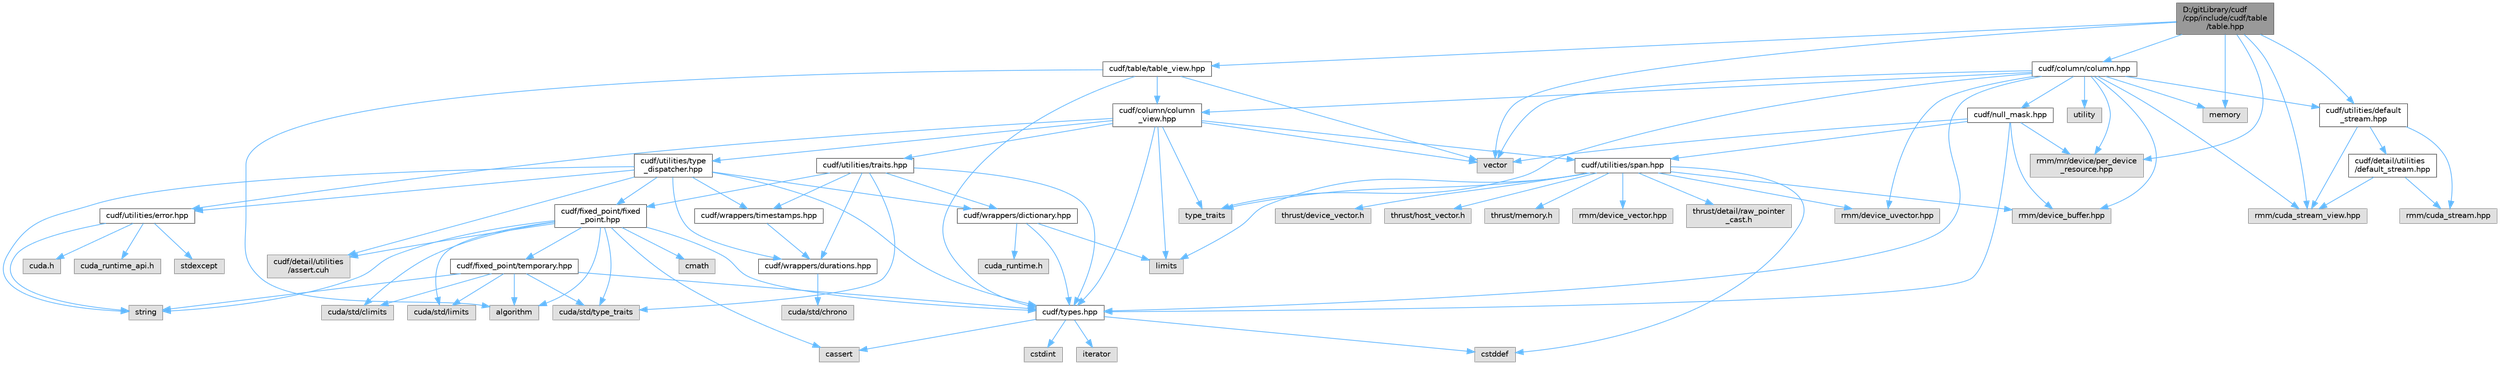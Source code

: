 digraph "D:/gitLibrary/cudf/cpp/include/cudf/table/table.hpp"
{
 // LATEX_PDF_SIZE
  bgcolor="transparent";
  edge [fontname=Helvetica,fontsize=10,labelfontname=Helvetica,labelfontsize=10];
  node [fontname=Helvetica,fontsize=10,shape=box,height=0.2,width=0.4];
  Node1 [id="Node000001",label="D:/gitLibrary/cudf\l/cpp/include/cudf/table\l/table.hpp",height=0.2,width=0.4,color="gray40", fillcolor="grey60", style="filled", fontcolor="black",tooltip="Class definition for cudf::table"];
  Node1 -> Node2 [id="edge95_Node000001_Node000002",color="steelblue1",style="solid",tooltip=" "];
  Node2 [id="Node000002",label="cudf/column/column.hpp",height=0.2,width=0.4,color="grey40", fillcolor="white", style="filled",URL="$column_8hpp.html",tooltip="Class definition for cudf::column"];
  Node2 -> Node3 [id="edge96_Node000002_Node000003",color="steelblue1",style="solid",tooltip=" "];
  Node3 [id="Node000003",label="cudf/column/column\l_view.hpp",height=0.2,width=0.4,color="grey40", fillcolor="white", style="filled",URL="$column__view_8hpp.html",tooltip="column view class definitions"];
  Node3 -> Node4 [id="edge97_Node000003_Node000004",color="steelblue1",style="solid",tooltip=" "];
  Node4 [id="Node000004",label="cudf/types.hpp",height=0.2,width=0.4,color="grey40", fillcolor="white", style="filled",URL="$types_8hpp.html",tooltip="Type declarations for libcudf."];
  Node4 -> Node5 [id="edge98_Node000004_Node000005",color="steelblue1",style="solid",tooltip=" "];
  Node5 [id="Node000005",label="cassert",height=0.2,width=0.4,color="grey60", fillcolor="#E0E0E0", style="filled",tooltip=" "];
  Node4 -> Node6 [id="edge99_Node000004_Node000006",color="steelblue1",style="solid",tooltip=" "];
  Node6 [id="Node000006",label="cstddef",height=0.2,width=0.4,color="grey60", fillcolor="#E0E0E0", style="filled",tooltip=" "];
  Node4 -> Node7 [id="edge100_Node000004_Node000007",color="steelblue1",style="solid",tooltip=" "];
  Node7 [id="Node000007",label="cstdint",height=0.2,width=0.4,color="grey60", fillcolor="#E0E0E0", style="filled",tooltip=" "];
  Node4 -> Node8 [id="edge101_Node000004_Node000008",color="steelblue1",style="solid",tooltip=" "];
  Node8 [id="Node000008",label="iterator",height=0.2,width=0.4,color="grey60", fillcolor="#E0E0E0", style="filled",tooltip=" "];
  Node3 -> Node9 [id="edge102_Node000003_Node000009",color="steelblue1",style="solid",tooltip=" "];
  Node9 [id="Node000009",label="cudf/utilities/error.hpp",height=0.2,width=0.4,color="grey40", fillcolor="white", style="filled",URL="$error_8hpp.html",tooltip=" "];
  Node9 -> Node10 [id="edge103_Node000009_Node000010",color="steelblue1",style="solid",tooltip=" "];
  Node10 [id="Node000010",label="cuda.h",height=0.2,width=0.4,color="grey60", fillcolor="#E0E0E0", style="filled",tooltip=" "];
  Node9 -> Node11 [id="edge104_Node000009_Node000011",color="steelblue1",style="solid",tooltip=" "];
  Node11 [id="Node000011",label="cuda_runtime_api.h",height=0.2,width=0.4,color="grey60", fillcolor="#E0E0E0", style="filled",tooltip=" "];
  Node9 -> Node12 [id="edge105_Node000009_Node000012",color="steelblue1",style="solid",tooltip=" "];
  Node12 [id="Node000012",label="stdexcept",height=0.2,width=0.4,color="grey60", fillcolor="#E0E0E0", style="filled",tooltip=" "];
  Node9 -> Node13 [id="edge106_Node000009_Node000013",color="steelblue1",style="solid",tooltip=" "];
  Node13 [id="Node000013",label="string",height=0.2,width=0.4,color="grey60", fillcolor="#E0E0E0", style="filled",tooltip=" "];
  Node3 -> Node14 [id="edge107_Node000003_Node000014",color="steelblue1",style="solid",tooltip=" "];
  Node14 [id="Node000014",label="cudf/utilities/span.hpp",height=0.2,width=0.4,color="grey40", fillcolor="white", style="filled",URL="$span_8hpp.html",tooltip=" "];
  Node14 -> Node15 [id="edge108_Node000014_Node000015",color="steelblue1",style="solid",tooltip=" "];
  Node15 [id="Node000015",label="rmm/device_buffer.hpp",height=0.2,width=0.4,color="grey60", fillcolor="#E0E0E0", style="filled",tooltip=" "];
  Node14 -> Node16 [id="edge109_Node000014_Node000016",color="steelblue1",style="solid",tooltip=" "];
  Node16 [id="Node000016",label="rmm/device_uvector.hpp",height=0.2,width=0.4,color="grey60", fillcolor="#E0E0E0", style="filled",tooltip=" "];
  Node14 -> Node17 [id="edge110_Node000014_Node000017",color="steelblue1",style="solid",tooltip=" "];
  Node17 [id="Node000017",label="rmm/device_vector.hpp",height=0.2,width=0.4,color="grey60", fillcolor="#E0E0E0", style="filled",tooltip=" "];
  Node14 -> Node18 [id="edge111_Node000014_Node000018",color="steelblue1",style="solid",tooltip=" "];
  Node18 [id="Node000018",label="thrust/detail/raw_pointer\l_cast.h",height=0.2,width=0.4,color="grey60", fillcolor="#E0E0E0", style="filled",tooltip=" "];
  Node14 -> Node19 [id="edge112_Node000014_Node000019",color="steelblue1",style="solid",tooltip=" "];
  Node19 [id="Node000019",label="thrust/device_vector.h",height=0.2,width=0.4,color="grey60", fillcolor="#E0E0E0", style="filled",tooltip=" "];
  Node14 -> Node20 [id="edge113_Node000014_Node000020",color="steelblue1",style="solid",tooltip=" "];
  Node20 [id="Node000020",label="thrust/host_vector.h",height=0.2,width=0.4,color="grey60", fillcolor="#E0E0E0", style="filled",tooltip=" "];
  Node14 -> Node21 [id="edge114_Node000014_Node000021",color="steelblue1",style="solid",tooltip=" "];
  Node21 [id="Node000021",label="thrust/memory.h",height=0.2,width=0.4,color="grey60", fillcolor="#E0E0E0", style="filled",tooltip=" "];
  Node14 -> Node6 [id="edge115_Node000014_Node000006",color="steelblue1",style="solid",tooltip=" "];
  Node14 -> Node22 [id="edge116_Node000014_Node000022",color="steelblue1",style="solid",tooltip=" "];
  Node22 [id="Node000022",label="limits",height=0.2,width=0.4,color="grey60", fillcolor="#E0E0E0", style="filled",tooltip=" "];
  Node14 -> Node23 [id="edge117_Node000014_Node000023",color="steelblue1",style="solid",tooltip=" "];
  Node23 [id="Node000023",label="type_traits",height=0.2,width=0.4,color="grey60", fillcolor="#E0E0E0", style="filled",tooltip=" "];
  Node3 -> Node24 [id="edge118_Node000003_Node000024",color="steelblue1",style="solid",tooltip=" "];
  Node24 [id="Node000024",label="cudf/utilities/traits.hpp",height=0.2,width=0.4,color="grey40", fillcolor="white", style="filled",URL="$traits_8hpp.html",tooltip=" "];
  Node24 -> Node25 [id="edge119_Node000024_Node000025",color="steelblue1",style="solid",tooltip=" "];
  Node25 [id="Node000025",label="cudf/fixed_point/fixed\l_point.hpp",height=0.2,width=0.4,color="grey40", fillcolor="white", style="filled",URL="$fixed__point_8hpp.html",tooltip="Class definition for fixed point data type"];
  Node25 -> Node26 [id="edge120_Node000025_Node000026",color="steelblue1",style="solid",tooltip=" "];
  Node26 [id="Node000026",label="cudf/detail/utilities\l/assert.cuh",height=0.2,width=0.4,color="grey60", fillcolor="#E0E0E0", style="filled",tooltip=" "];
  Node25 -> Node27 [id="edge121_Node000025_Node000027",color="steelblue1",style="solid",tooltip=" "];
  Node27 [id="Node000027",label="cudf/fixed_point/temporary.hpp",height=0.2,width=0.4,color="grey40", fillcolor="white", style="filled",URL="$temporary_8hpp.html",tooltip=" "];
  Node27 -> Node4 [id="edge122_Node000027_Node000004",color="steelblue1",style="solid",tooltip=" "];
  Node27 -> Node28 [id="edge123_Node000027_Node000028",color="steelblue1",style="solid",tooltip=" "];
  Node28 [id="Node000028",label="cuda/std/climits",height=0.2,width=0.4,color="grey60", fillcolor="#E0E0E0", style="filled",tooltip=" "];
  Node27 -> Node29 [id="edge124_Node000027_Node000029",color="steelblue1",style="solid",tooltip=" "];
  Node29 [id="Node000029",label="cuda/std/limits",height=0.2,width=0.4,color="grey60", fillcolor="#E0E0E0", style="filled",tooltip=" "];
  Node27 -> Node30 [id="edge125_Node000027_Node000030",color="steelblue1",style="solid",tooltip=" "];
  Node30 [id="Node000030",label="cuda/std/type_traits",height=0.2,width=0.4,color="grey60", fillcolor="#E0E0E0", style="filled",tooltip=" "];
  Node27 -> Node31 [id="edge126_Node000027_Node000031",color="steelblue1",style="solid",tooltip=" "];
  Node31 [id="Node000031",label="algorithm",height=0.2,width=0.4,color="grey60", fillcolor="#E0E0E0", style="filled",tooltip=" "];
  Node27 -> Node13 [id="edge127_Node000027_Node000013",color="steelblue1",style="solid",tooltip=" "];
  Node25 -> Node4 [id="edge128_Node000025_Node000004",color="steelblue1",style="solid",tooltip=" "];
  Node25 -> Node28 [id="edge129_Node000025_Node000028",color="steelblue1",style="solid",tooltip=" "];
  Node25 -> Node29 [id="edge130_Node000025_Node000029",color="steelblue1",style="solid",tooltip=" "];
  Node25 -> Node30 [id="edge131_Node000025_Node000030",color="steelblue1",style="solid",tooltip=" "];
  Node25 -> Node31 [id="edge132_Node000025_Node000031",color="steelblue1",style="solid",tooltip=" "];
  Node25 -> Node5 [id="edge133_Node000025_Node000005",color="steelblue1",style="solid",tooltip=" "];
  Node25 -> Node32 [id="edge134_Node000025_Node000032",color="steelblue1",style="solid",tooltip=" "];
  Node32 [id="Node000032",label="cmath",height=0.2,width=0.4,color="grey60", fillcolor="#E0E0E0", style="filled",tooltip=" "];
  Node25 -> Node13 [id="edge135_Node000025_Node000013",color="steelblue1",style="solid",tooltip=" "];
  Node24 -> Node4 [id="edge136_Node000024_Node000004",color="steelblue1",style="solid",tooltip=" "];
  Node24 -> Node33 [id="edge137_Node000024_Node000033",color="steelblue1",style="solid",tooltip=" "];
  Node33 [id="Node000033",label="cudf/wrappers/dictionary.hpp",height=0.2,width=0.4,color="grey40", fillcolor="white", style="filled",URL="$dictionary_8hpp.html",tooltip="Concrete type definition for dictionary columns."];
  Node33 -> Node34 [id="edge138_Node000033_Node000034",color="steelblue1",style="solid",tooltip=" "];
  Node34 [id="Node000034",label="cuda_runtime.h",height=0.2,width=0.4,color="grey60", fillcolor="#E0E0E0", style="filled",tooltip=" "];
  Node33 -> Node4 [id="edge139_Node000033_Node000004",color="steelblue1",style="solid",tooltip=" "];
  Node33 -> Node22 [id="edge140_Node000033_Node000022",color="steelblue1",style="solid",tooltip=" "];
  Node24 -> Node35 [id="edge141_Node000024_Node000035",color="steelblue1",style="solid",tooltip=" "];
  Node35 [id="Node000035",label="cudf/wrappers/durations.hpp",height=0.2,width=0.4,color="grey40", fillcolor="white", style="filled",URL="$durations_8hpp.html",tooltip="Concrete type definitions for int32_t and int64_t durations in varying resolutions."];
  Node35 -> Node36 [id="edge142_Node000035_Node000036",color="steelblue1",style="solid",tooltip=" "];
  Node36 [id="Node000036",label="cuda/std/chrono",height=0.2,width=0.4,color="grey60", fillcolor="#E0E0E0", style="filled",tooltip=" "];
  Node24 -> Node37 [id="edge143_Node000024_Node000037",color="steelblue1",style="solid",tooltip=" "];
  Node37 [id="Node000037",label="cudf/wrappers/timestamps.hpp",height=0.2,width=0.4,color="grey40", fillcolor="white", style="filled",URL="$timestamps_8hpp.html",tooltip="Concrete type definitions for int32_t and int64_t timestamps in varying resolutions as durations sinc..."];
  Node37 -> Node35 [id="edge144_Node000037_Node000035",color="steelblue1",style="solid",tooltip=" "];
  Node24 -> Node30 [id="edge145_Node000024_Node000030",color="steelblue1",style="solid",tooltip=" "];
  Node3 -> Node38 [id="edge146_Node000003_Node000038",color="steelblue1",style="solid",tooltip=" "];
  Node38 [id="Node000038",label="cudf/utilities/type\l_dispatcher.hpp",height=0.2,width=0.4,color="grey40", fillcolor="white", style="filled",URL="$type__dispatcher_8hpp.html",tooltip="Defines the mapping between cudf::type_id runtime type information and concrete C++ types."];
  Node38 -> Node26 [id="edge147_Node000038_Node000026",color="steelblue1",style="solid",tooltip=" "];
  Node38 -> Node25 [id="edge148_Node000038_Node000025",color="steelblue1",style="solid",tooltip=" "];
  Node38 -> Node4 [id="edge149_Node000038_Node000004",color="steelblue1",style="solid",tooltip=" "];
  Node38 -> Node9 [id="edge150_Node000038_Node000009",color="steelblue1",style="solid",tooltip=" "];
  Node38 -> Node33 [id="edge151_Node000038_Node000033",color="steelblue1",style="solid",tooltip=" "];
  Node38 -> Node35 [id="edge152_Node000038_Node000035",color="steelblue1",style="solid",tooltip=" "];
  Node38 -> Node37 [id="edge153_Node000038_Node000037",color="steelblue1",style="solid",tooltip=" "];
  Node38 -> Node13 [id="edge154_Node000038_Node000013",color="steelblue1",style="solid",tooltip=" "];
  Node3 -> Node22 [id="edge155_Node000003_Node000022",color="steelblue1",style="solid",tooltip=" "];
  Node3 -> Node23 [id="edge156_Node000003_Node000023",color="steelblue1",style="solid",tooltip=" "];
  Node3 -> Node39 [id="edge157_Node000003_Node000039",color="steelblue1",style="solid",tooltip=" "];
  Node39 [id="Node000039",label="vector",height=0.2,width=0.4,color="grey60", fillcolor="#E0E0E0", style="filled",tooltip=" "];
  Node2 -> Node40 [id="edge158_Node000002_Node000040",color="steelblue1",style="solid",tooltip=" "];
  Node40 [id="Node000040",label="cudf/null_mask.hpp",height=0.2,width=0.4,color="grey40", fillcolor="white", style="filled",URL="$null__mask_8hpp.html",tooltip="APIs for managing validity bitmasks"];
  Node40 -> Node4 [id="edge159_Node000040_Node000004",color="steelblue1",style="solid",tooltip=" "];
  Node40 -> Node14 [id="edge160_Node000040_Node000014",color="steelblue1",style="solid",tooltip=" "];
  Node40 -> Node15 [id="edge161_Node000040_Node000015",color="steelblue1",style="solid",tooltip=" "];
  Node40 -> Node41 [id="edge162_Node000040_Node000041",color="steelblue1",style="solid",tooltip=" "];
  Node41 [id="Node000041",label="rmm/mr/device/per_device\l_resource.hpp",height=0.2,width=0.4,color="grey60", fillcolor="#E0E0E0", style="filled",tooltip=" "];
  Node40 -> Node39 [id="edge163_Node000040_Node000039",color="steelblue1",style="solid",tooltip=" "];
  Node2 -> Node4 [id="edge164_Node000002_Node000004",color="steelblue1",style="solid",tooltip=" "];
  Node2 -> Node42 [id="edge165_Node000002_Node000042",color="steelblue1",style="solid",tooltip=" "];
  Node42 [id="Node000042",label="cudf/utilities/default\l_stream.hpp",height=0.2,width=0.4,color="grey40", fillcolor="white", style="filled",URL="$utilities_2default__stream_8hpp.html",tooltip=" "];
  Node42 -> Node43 [id="edge166_Node000042_Node000043",color="steelblue1",style="solid",tooltip=" "];
  Node43 [id="Node000043",label="cudf/detail/utilities\l/default_stream.hpp",height=0.2,width=0.4,color="grey40", fillcolor="white", style="filled",URL="$detail_2utilities_2default__stream_8hpp.html",tooltip=" "];
  Node43 -> Node44 [id="edge167_Node000043_Node000044",color="steelblue1",style="solid",tooltip=" "];
  Node44 [id="Node000044",label="rmm/cuda_stream.hpp",height=0.2,width=0.4,color="grey60", fillcolor="#E0E0E0", style="filled",tooltip=" "];
  Node43 -> Node45 [id="edge168_Node000043_Node000045",color="steelblue1",style="solid",tooltip=" "];
  Node45 [id="Node000045",label="rmm/cuda_stream_view.hpp",height=0.2,width=0.4,color="grey60", fillcolor="#E0E0E0", style="filled",tooltip=" "];
  Node42 -> Node44 [id="edge169_Node000042_Node000044",color="steelblue1",style="solid",tooltip=" "];
  Node42 -> Node45 [id="edge170_Node000042_Node000045",color="steelblue1",style="solid",tooltip=" "];
  Node2 -> Node45 [id="edge171_Node000002_Node000045",color="steelblue1",style="solid",tooltip=" "];
  Node2 -> Node15 [id="edge172_Node000002_Node000015",color="steelblue1",style="solid",tooltip=" "];
  Node2 -> Node16 [id="edge173_Node000002_Node000016",color="steelblue1",style="solid",tooltip=" "];
  Node2 -> Node41 [id="edge174_Node000002_Node000041",color="steelblue1",style="solid",tooltip=" "];
  Node2 -> Node46 [id="edge175_Node000002_Node000046",color="steelblue1",style="solid",tooltip=" "];
  Node46 [id="Node000046",label="memory",height=0.2,width=0.4,color="grey60", fillcolor="#E0E0E0", style="filled",tooltip=" "];
  Node2 -> Node23 [id="edge176_Node000002_Node000023",color="steelblue1",style="solid",tooltip=" "];
  Node2 -> Node47 [id="edge177_Node000002_Node000047",color="steelblue1",style="solid",tooltip=" "];
  Node47 [id="Node000047",label="utility",height=0.2,width=0.4,color="grey60", fillcolor="#E0E0E0", style="filled",tooltip=" "];
  Node2 -> Node39 [id="edge178_Node000002_Node000039",color="steelblue1",style="solid",tooltip=" "];
  Node1 -> Node48 [id="edge179_Node000001_Node000048",color="steelblue1",style="solid",tooltip=" "];
  Node48 [id="Node000048",label="cudf/table/table_view.hpp",height=0.2,width=0.4,color="grey40", fillcolor="white", style="filled",URL="$table__view_8hpp.html",tooltip="Class definitions for (mutable)_table_view"];
  Node48 -> Node3 [id="edge180_Node000048_Node000003",color="steelblue1",style="solid",tooltip=" "];
  Node48 -> Node4 [id="edge181_Node000048_Node000004",color="steelblue1",style="solid",tooltip=" "];
  Node48 -> Node31 [id="edge182_Node000048_Node000031",color="steelblue1",style="solid",tooltip=" "];
  Node48 -> Node39 [id="edge183_Node000048_Node000039",color="steelblue1",style="solid",tooltip=" "];
  Node1 -> Node42 [id="edge184_Node000001_Node000042",color="steelblue1",style="solid",tooltip=" "];
  Node1 -> Node45 [id="edge185_Node000001_Node000045",color="steelblue1",style="solid",tooltip=" "];
  Node1 -> Node41 [id="edge186_Node000001_Node000041",color="steelblue1",style="solid",tooltip=" "];
  Node1 -> Node46 [id="edge187_Node000001_Node000046",color="steelblue1",style="solid",tooltip=" "];
  Node1 -> Node39 [id="edge188_Node000001_Node000039",color="steelblue1",style="solid",tooltip=" "];
}
